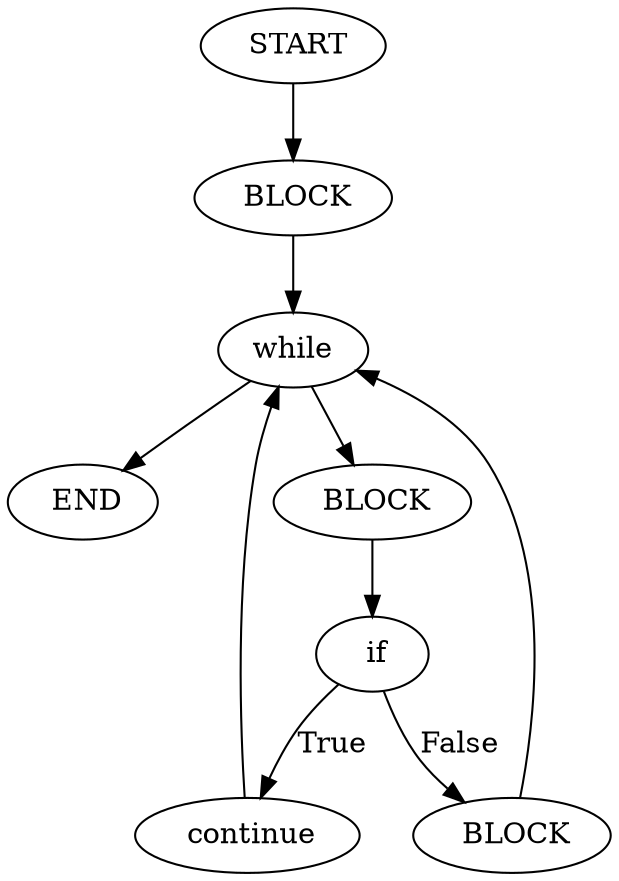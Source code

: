 digraph testGraph {
2[label=" START"]
5[label="BLOCK"]
2 -> 5[color=black]
5[label=" BLOCK"]
6[label="while"]
5 -> 6[color=black]
6[label=" while"]
3[label="END"]
6 -> 3[color=black]
8[label="BLOCK"]
6 -> 8[color=black]
3[label=" END"]
8[label=" BLOCK"]
9[label="if"]
8 -> 9[color=black]
9[label=" if"]
10[label="continue"]
9 -> 10[label="True",color=black]
11[label="BLOCK"]
9 -> 11[label="False",color=black]
10[label=" continue"]
6[label="while"]
10 -> 6[color=black]
11[label=" BLOCK"]
6[label="while"]
11 -> 6[color=black]
}
